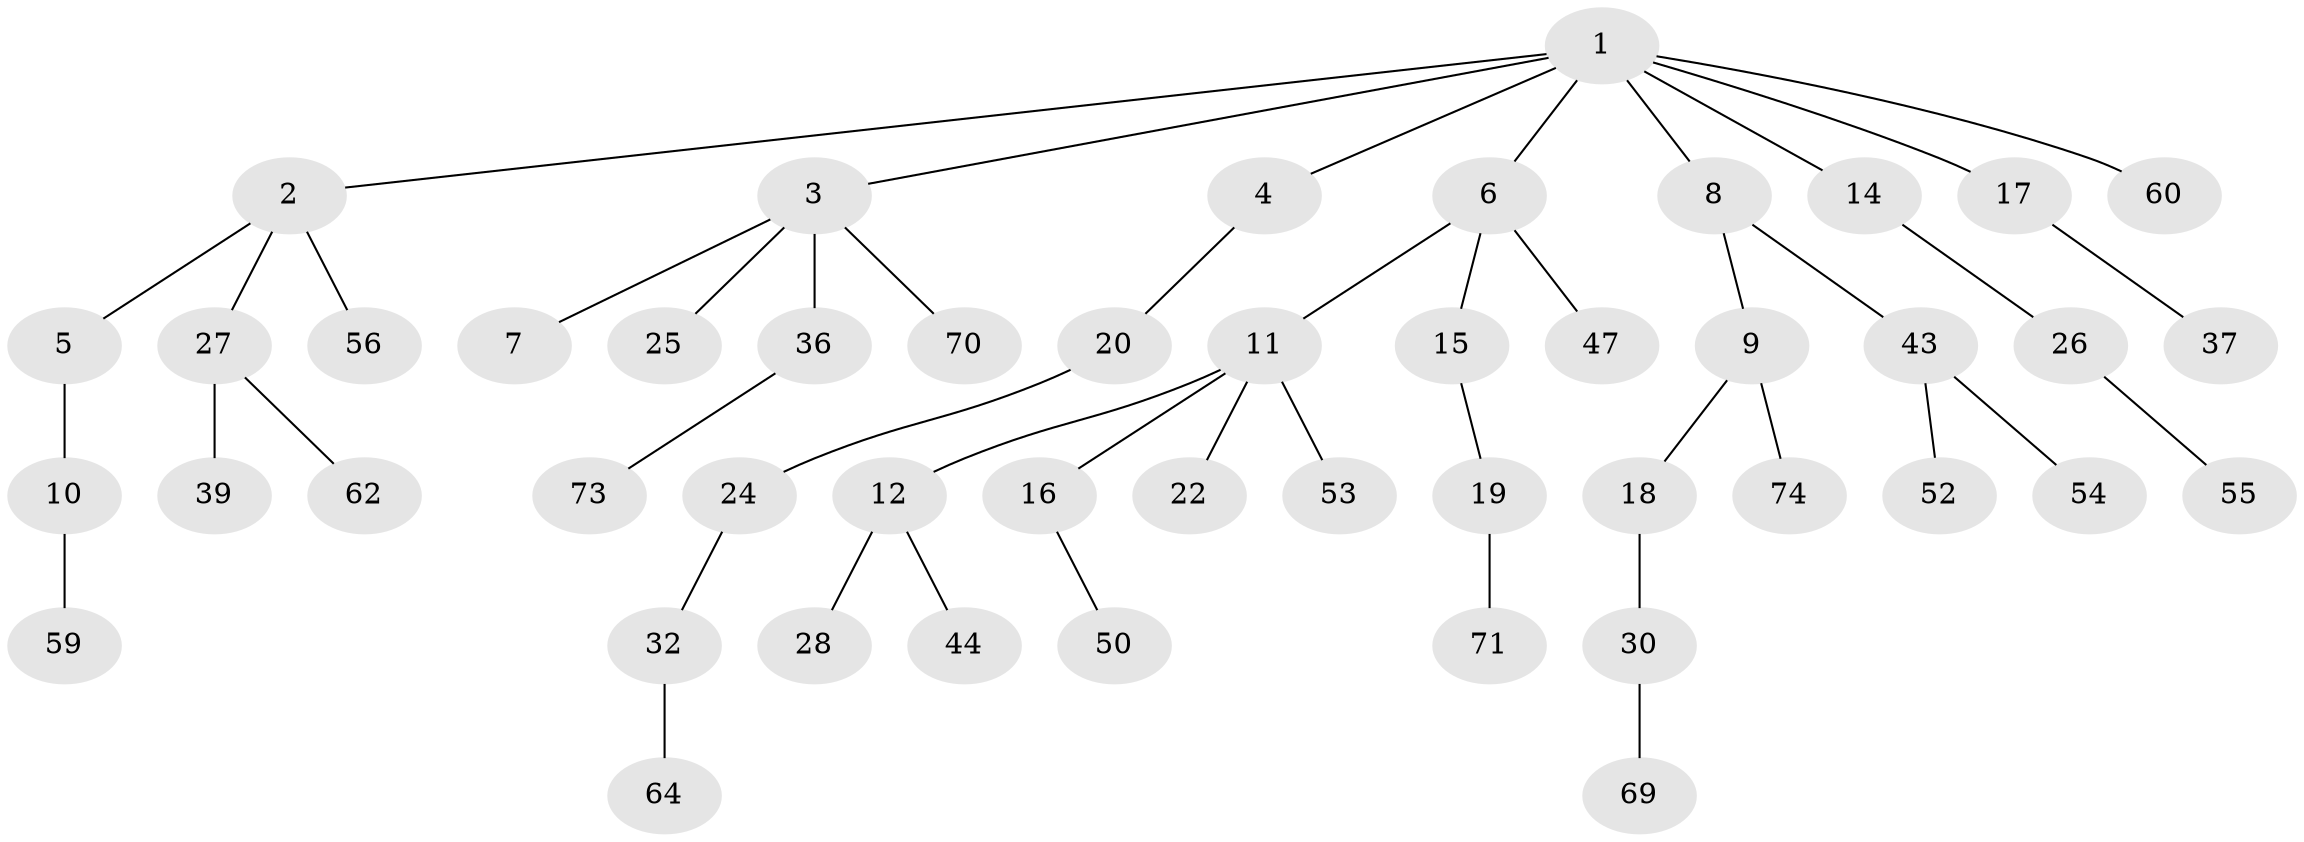// Generated by graph-tools (version 1.1) at 2025/52/02/27/25 19:52:09]
// undirected, 48 vertices, 47 edges
graph export_dot {
graph [start="1"]
  node [color=gray90,style=filled];
  1 [super="+42"];
  2 [super="+66"];
  3 [super="+38"];
  4 [super="+72"];
  5 [super="+31"];
  6 [super="+41"];
  7 [super="+40"];
  8 [super="+76"];
  9 [super="+49"];
  10;
  11 [super="+13"];
  12 [super="+21"];
  14 [super="+29"];
  15 [super="+67"];
  16 [super="+23"];
  17 [super="+35"];
  18;
  19 [super="+57"];
  20 [super="+46"];
  22;
  24;
  25 [super="+63"];
  26 [super="+58"];
  27 [super="+33"];
  28;
  30 [super="+45"];
  32 [super="+34"];
  36 [super="+61"];
  37 [super="+75"];
  39;
  43 [super="+51"];
  44;
  47 [super="+48"];
  50;
  52;
  53;
  54;
  55;
  56;
  59 [super="+68"];
  60;
  62;
  64 [super="+65"];
  69;
  70;
  71;
  73;
  74;
  1 -- 2;
  1 -- 3;
  1 -- 4;
  1 -- 6;
  1 -- 8;
  1 -- 14;
  1 -- 17;
  1 -- 60;
  2 -- 5;
  2 -- 27;
  2 -- 56;
  3 -- 7;
  3 -- 25;
  3 -- 36;
  3 -- 70;
  4 -- 20;
  5 -- 10;
  6 -- 11;
  6 -- 15;
  6 -- 47;
  8 -- 9;
  8 -- 43;
  9 -- 18;
  9 -- 74;
  10 -- 59;
  11 -- 12;
  11 -- 16;
  11 -- 53;
  11 -- 22;
  12 -- 28;
  12 -- 44;
  14 -- 26;
  15 -- 19;
  16 -- 50;
  17 -- 37;
  18 -- 30;
  19 -- 71;
  20 -- 24;
  24 -- 32;
  26 -- 55;
  27 -- 62;
  27 -- 39;
  30 -- 69;
  32 -- 64;
  36 -- 73;
  43 -- 54;
  43 -- 52;
}
